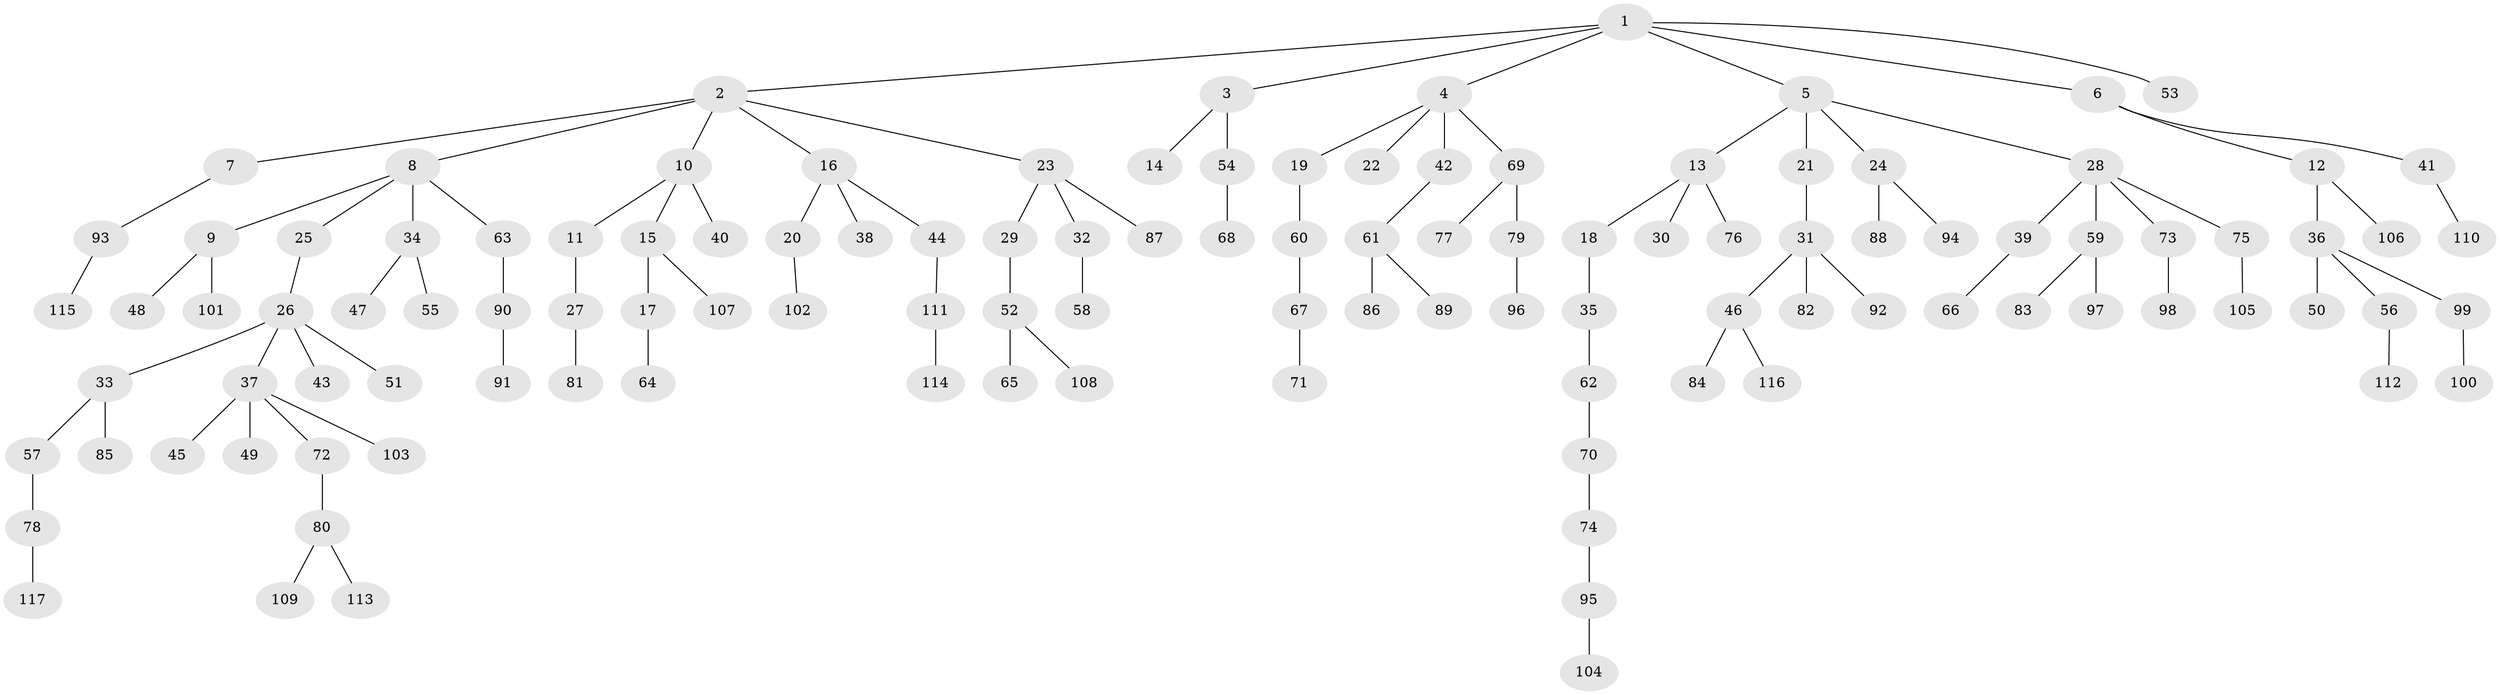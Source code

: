 // coarse degree distribution, {4: 0.08333333333333333, 8: 0.027777777777777776, 1: 0.5555555555555556, 2: 0.2222222222222222, 3: 0.08333333333333333, 5: 0.027777777777777776}
// Generated by graph-tools (version 1.1) at 2025/37/03/04/25 23:37:25]
// undirected, 117 vertices, 116 edges
graph export_dot {
  node [color=gray90,style=filled];
  1;
  2;
  3;
  4;
  5;
  6;
  7;
  8;
  9;
  10;
  11;
  12;
  13;
  14;
  15;
  16;
  17;
  18;
  19;
  20;
  21;
  22;
  23;
  24;
  25;
  26;
  27;
  28;
  29;
  30;
  31;
  32;
  33;
  34;
  35;
  36;
  37;
  38;
  39;
  40;
  41;
  42;
  43;
  44;
  45;
  46;
  47;
  48;
  49;
  50;
  51;
  52;
  53;
  54;
  55;
  56;
  57;
  58;
  59;
  60;
  61;
  62;
  63;
  64;
  65;
  66;
  67;
  68;
  69;
  70;
  71;
  72;
  73;
  74;
  75;
  76;
  77;
  78;
  79;
  80;
  81;
  82;
  83;
  84;
  85;
  86;
  87;
  88;
  89;
  90;
  91;
  92;
  93;
  94;
  95;
  96;
  97;
  98;
  99;
  100;
  101;
  102;
  103;
  104;
  105;
  106;
  107;
  108;
  109;
  110;
  111;
  112;
  113;
  114;
  115;
  116;
  117;
  1 -- 2;
  1 -- 3;
  1 -- 4;
  1 -- 5;
  1 -- 6;
  1 -- 53;
  2 -- 7;
  2 -- 8;
  2 -- 10;
  2 -- 16;
  2 -- 23;
  3 -- 14;
  3 -- 54;
  4 -- 19;
  4 -- 22;
  4 -- 42;
  4 -- 69;
  5 -- 13;
  5 -- 21;
  5 -- 24;
  5 -- 28;
  6 -- 12;
  6 -- 41;
  7 -- 93;
  8 -- 9;
  8 -- 25;
  8 -- 34;
  8 -- 63;
  9 -- 48;
  9 -- 101;
  10 -- 11;
  10 -- 15;
  10 -- 40;
  11 -- 27;
  12 -- 36;
  12 -- 106;
  13 -- 18;
  13 -- 30;
  13 -- 76;
  15 -- 17;
  15 -- 107;
  16 -- 20;
  16 -- 38;
  16 -- 44;
  17 -- 64;
  18 -- 35;
  19 -- 60;
  20 -- 102;
  21 -- 31;
  23 -- 29;
  23 -- 32;
  23 -- 87;
  24 -- 88;
  24 -- 94;
  25 -- 26;
  26 -- 33;
  26 -- 37;
  26 -- 43;
  26 -- 51;
  27 -- 81;
  28 -- 39;
  28 -- 59;
  28 -- 73;
  28 -- 75;
  29 -- 52;
  31 -- 46;
  31 -- 82;
  31 -- 92;
  32 -- 58;
  33 -- 57;
  33 -- 85;
  34 -- 47;
  34 -- 55;
  35 -- 62;
  36 -- 50;
  36 -- 56;
  36 -- 99;
  37 -- 45;
  37 -- 49;
  37 -- 72;
  37 -- 103;
  39 -- 66;
  41 -- 110;
  42 -- 61;
  44 -- 111;
  46 -- 84;
  46 -- 116;
  52 -- 65;
  52 -- 108;
  54 -- 68;
  56 -- 112;
  57 -- 78;
  59 -- 83;
  59 -- 97;
  60 -- 67;
  61 -- 86;
  61 -- 89;
  62 -- 70;
  63 -- 90;
  67 -- 71;
  69 -- 77;
  69 -- 79;
  70 -- 74;
  72 -- 80;
  73 -- 98;
  74 -- 95;
  75 -- 105;
  78 -- 117;
  79 -- 96;
  80 -- 109;
  80 -- 113;
  90 -- 91;
  93 -- 115;
  95 -- 104;
  99 -- 100;
  111 -- 114;
}
